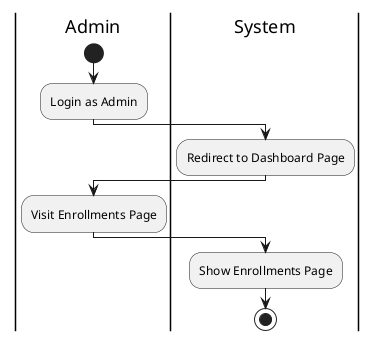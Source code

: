 @startuml Manage Enrollments
|Admin|
start
:Login as Admin;
|System|
:Redirect to Dashboard Page;
|Admin|
:Visit Enrollments Page;
|System|
:Show Enrollments Page;
stop
@enduml
